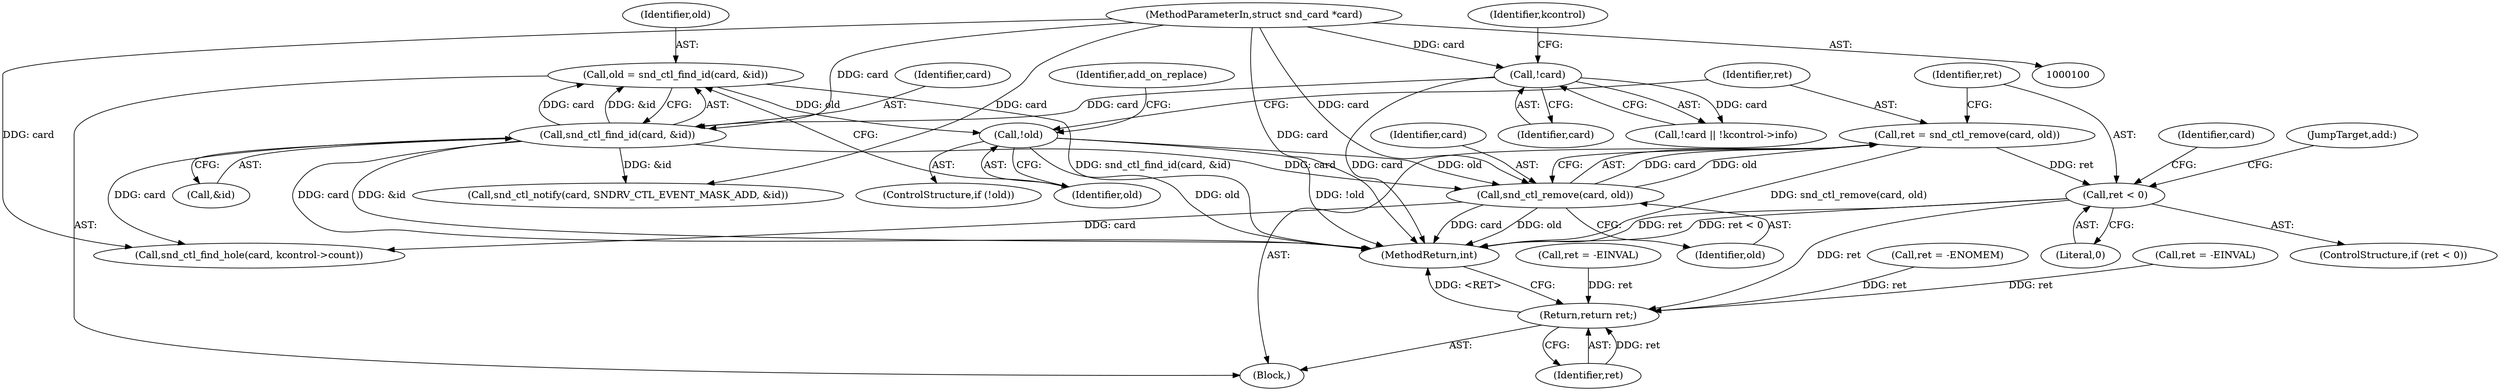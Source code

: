 digraph "0_linux_fd9f26e4eca5d08a27d12c0933fceef76ed9663d_1@API" {
"1000163" [label="(Call,ret = snd_ctl_remove(card, old))"];
"1000165" [label="(Call,snd_ctl_remove(card, old))"];
"1000142" [label="(Call,snd_ctl_find_id(card, &id))"];
"1000118" [label="(Call,!card)"];
"1000101" [label="(MethodParameterIn,struct snd_card *card)"];
"1000147" [label="(Call,!old)"];
"1000140" [label="(Call,old = snd_ctl_find_id(card, &id))"];
"1000169" [label="(Call,ret < 0)"];
"1000269" [label="(Return,return ret;)"];
"1000104" [label="(Block,)"];
"1000151" [label="(Identifier,add_on_replace)"];
"1000179" [label="(JumpTarget,add:)"];
"1000147" [label="(Call,!old)"];
"1000148" [label="(Identifier,old)"];
"1000158" [label="(Call,ret = -EINVAL)"];
"1000270" [label="(Identifier,ret)"];
"1000146" [label="(ControlStructure,if (!old))"];
"1000164" [label="(Identifier,ret)"];
"1000140" [label="(Call,old = snd_ctl_find_id(card, &id))"];
"1000168" [label="(ControlStructure,if (ret < 0))"];
"1000171" [label="(Literal,0)"];
"1000169" [label="(Call,ret < 0)"];
"1000122" [label="(Identifier,kcontrol)"];
"1000271" [label="(MethodReturn,int)"];
"1000194" [label="(Call,ret = -ENOMEM)"];
"1000259" [label="(Call,snd_ctl_notify(card, SNDRV_CTL_EVENT_MASK_ADD, &id))"];
"1000176" [label="(Identifier,card)"];
"1000101" [label="(MethodParameterIn,struct snd_card *card)"];
"1000118" [label="(Call,!card)"];
"1000269" [label="(Return,return ret;)"];
"1000119" [label="(Identifier,card)"];
"1000144" [label="(Call,&id)"];
"1000142" [label="(Call,snd_ctl_find_id(card, &id))"];
"1000117" [label="(Call,!card || !kcontrol->info)"];
"1000163" [label="(Call,ret = snd_ctl_remove(card, old))"];
"1000182" [label="(Call,snd_ctl_find_hole(card, kcontrol->count))"];
"1000166" [label="(Identifier,card)"];
"1000141" [label="(Identifier,old)"];
"1000165" [label="(Call,snd_ctl_remove(card, old))"];
"1000143" [label="(Identifier,card)"];
"1000125" [label="(Call,ret = -EINVAL)"];
"1000170" [label="(Identifier,ret)"];
"1000167" [label="(Identifier,old)"];
"1000163" -> "1000104"  [label="AST: "];
"1000163" -> "1000165"  [label="CFG: "];
"1000164" -> "1000163"  [label="AST: "];
"1000165" -> "1000163"  [label="AST: "];
"1000170" -> "1000163"  [label="CFG: "];
"1000163" -> "1000271"  [label="DDG: snd_ctl_remove(card, old)"];
"1000165" -> "1000163"  [label="DDG: card"];
"1000165" -> "1000163"  [label="DDG: old"];
"1000163" -> "1000169"  [label="DDG: ret"];
"1000165" -> "1000167"  [label="CFG: "];
"1000166" -> "1000165"  [label="AST: "];
"1000167" -> "1000165"  [label="AST: "];
"1000165" -> "1000271"  [label="DDG: card"];
"1000165" -> "1000271"  [label="DDG: old"];
"1000142" -> "1000165"  [label="DDG: card"];
"1000101" -> "1000165"  [label="DDG: card"];
"1000147" -> "1000165"  [label="DDG: old"];
"1000165" -> "1000182"  [label="DDG: card"];
"1000142" -> "1000140"  [label="AST: "];
"1000142" -> "1000144"  [label="CFG: "];
"1000143" -> "1000142"  [label="AST: "];
"1000144" -> "1000142"  [label="AST: "];
"1000140" -> "1000142"  [label="CFG: "];
"1000142" -> "1000271"  [label="DDG: &id"];
"1000142" -> "1000271"  [label="DDG: card"];
"1000142" -> "1000140"  [label="DDG: card"];
"1000142" -> "1000140"  [label="DDG: &id"];
"1000118" -> "1000142"  [label="DDG: card"];
"1000101" -> "1000142"  [label="DDG: card"];
"1000142" -> "1000182"  [label="DDG: card"];
"1000142" -> "1000259"  [label="DDG: &id"];
"1000118" -> "1000117"  [label="AST: "];
"1000118" -> "1000119"  [label="CFG: "];
"1000119" -> "1000118"  [label="AST: "];
"1000122" -> "1000118"  [label="CFG: "];
"1000117" -> "1000118"  [label="CFG: "];
"1000118" -> "1000271"  [label="DDG: card"];
"1000118" -> "1000117"  [label="DDG: card"];
"1000101" -> "1000118"  [label="DDG: card"];
"1000101" -> "1000100"  [label="AST: "];
"1000101" -> "1000271"  [label="DDG: card"];
"1000101" -> "1000182"  [label="DDG: card"];
"1000101" -> "1000259"  [label="DDG: card"];
"1000147" -> "1000146"  [label="AST: "];
"1000147" -> "1000148"  [label="CFG: "];
"1000148" -> "1000147"  [label="AST: "];
"1000151" -> "1000147"  [label="CFG: "];
"1000164" -> "1000147"  [label="CFG: "];
"1000147" -> "1000271"  [label="DDG: old"];
"1000147" -> "1000271"  [label="DDG: !old"];
"1000140" -> "1000147"  [label="DDG: old"];
"1000140" -> "1000104"  [label="AST: "];
"1000141" -> "1000140"  [label="AST: "];
"1000148" -> "1000140"  [label="CFG: "];
"1000140" -> "1000271"  [label="DDG: snd_ctl_find_id(card, &id)"];
"1000169" -> "1000168"  [label="AST: "];
"1000169" -> "1000171"  [label="CFG: "];
"1000170" -> "1000169"  [label="AST: "];
"1000171" -> "1000169"  [label="AST: "];
"1000176" -> "1000169"  [label="CFG: "];
"1000179" -> "1000169"  [label="CFG: "];
"1000169" -> "1000271"  [label="DDG: ret < 0"];
"1000169" -> "1000271"  [label="DDG: ret"];
"1000169" -> "1000269"  [label="DDG: ret"];
"1000269" -> "1000104"  [label="AST: "];
"1000269" -> "1000270"  [label="CFG: "];
"1000270" -> "1000269"  [label="AST: "];
"1000271" -> "1000269"  [label="CFG: "];
"1000269" -> "1000271"  [label="DDG: <RET>"];
"1000270" -> "1000269"  [label="DDG: ret"];
"1000158" -> "1000269"  [label="DDG: ret"];
"1000125" -> "1000269"  [label="DDG: ret"];
"1000194" -> "1000269"  [label="DDG: ret"];
}
